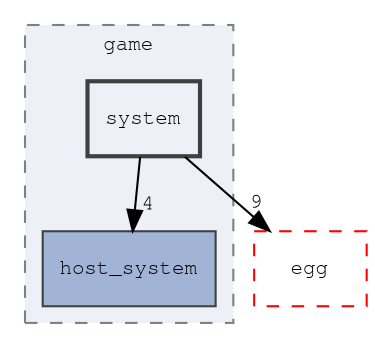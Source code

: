 digraph "source/game/system"
{
 // LATEX_PDF_SIZE
  edge [fontname="FreeMono",fontsize="10",labelfontname="FreeMono",labelfontsize="10"];
  node [fontname="FreeMono",fontsize="10",shape=record];
  compound=true
  subgraph clusterdir_9ea5017e8fa7189fb9af6fe82af05461 {
    graph [ bgcolor="#edf0f7", pencolor="grey50", style="filled,dashed,", label="game", fontname="FreeMono", fontsize="10", URL="dir_9ea5017e8fa7189fb9af6fe82af05461.html"]
  dir_44b515eb409b2fb9e7cf4ac48543db6d [shape=box, label="host_system", style="filled,", fillcolor="#a2b4d6", color="grey25", URL="dir_44b515eb409b2fb9e7cf4ac48543db6d.html"];
  dir_76b1465163afa8288f95bcedc8109a9a [shape=box, label="system", style="filled,bold,", fillcolor="#edf0f7", color="grey25", URL="dir_76b1465163afa8288f95bcedc8109a9a.html"];
  }
  dir_dfa3dd376ef284b4fe91688c4c5b67ec [shape=box, label="egg", style="dashed,", fillcolor="#edf0f7", color="red", URL="dir_dfa3dd376ef284b4fe91688c4c5b67ec.html"];
  dir_76b1465163afa8288f95bcedc8109a9a->dir_44b515eb409b2fb9e7cf4ac48543db6d [headlabel="4", labeldistance=1.5 headhref="dir_000020_000007.html"];
  dir_76b1465163afa8288f95bcedc8109a9a->dir_dfa3dd376ef284b4fe91688c4c5b67ec [headlabel="9", labeldistance=1.5 headhref="dir_000020_000002.html"];
}
